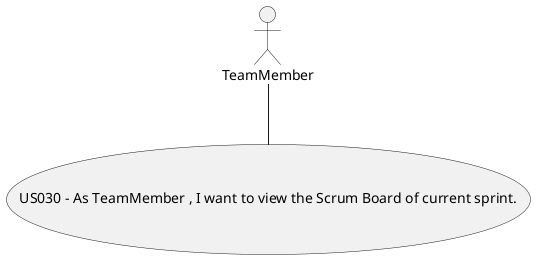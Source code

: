@startuml
'https://plantuml.com/use-case-diagram

actor TeamMember

usecase (US030 - As TeamMember , I want to view the Scrum Board of current sprint.)

:TeamMember: --  (US030 - As TeamMember , I want to view the Scrum Board of current sprint.)
@enduml